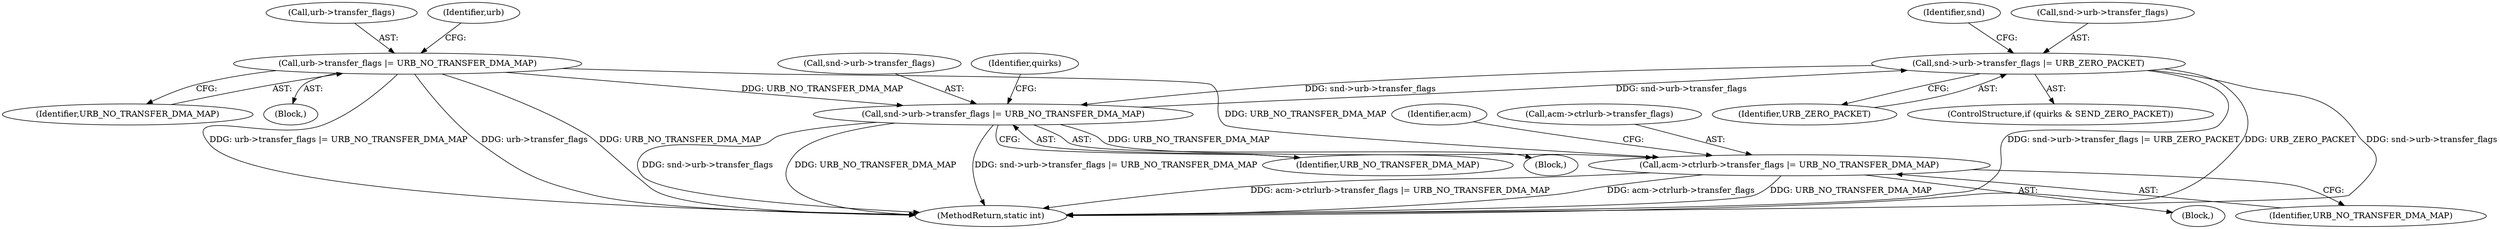 digraph "0_linux_8835ba4a39cf53f705417b3b3a94eb067673f2c9@pointer" {
"1001247" [label="(Call,snd->urb->transfer_flags |= URB_ZERO_PACKET)"];
"1001236" [label="(Call,snd->urb->transfer_flags |= URB_NO_TRANSFER_DMA_MAP)"];
"1001247" [label="(Call,snd->urb->transfer_flags |= URB_ZERO_PACKET)"];
"1001097" [label="(Call,urb->transfer_flags |= URB_NO_TRANSFER_DMA_MAP)"];
"1001417" [label="(Call,acm->ctrlurb->transfer_flags |= URB_NO_TRANSFER_DMA_MAP)"];
"1001427" [label="(Identifier,acm)"];
"1001237" [label="(Call,snd->urb->transfer_flags)"];
"1001256" [label="(Identifier,snd)"];
"1001417" [label="(Call,acm->ctrlurb->transfer_flags |= URB_NO_TRANSFER_DMA_MAP)"];
"1000122" [label="(Block,)"];
"1001098" [label="(Call,urb->transfer_flags)"];
"1001173" [label="(Block,)"];
"1001418" [label="(Call,acm->ctrlurb->transfer_flags)"];
"1001423" [label="(Identifier,URB_NO_TRANSFER_DMA_MAP)"];
"1001097" [label="(Call,urb->transfer_flags |= URB_NO_TRANSFER_DMA_MAP)"];
"1001253" [label="(Identifier,URB_ZERO_PACKET)"];
"1001101" [label="(Identifier,URB_NO_TRANSFER_DMA_MAP)"];
"1001243" [label="(ControlStructure,if (quirks & SEND_ZERO_PACKET))"];
"1001242" [label="(Identifier,URB_NO_TRANSFER_DMA_MAP)"];
"1001047" [label="(Block,)"];
"1001236" [label="(Call,snd->urb->transfer_flags |= URB_NO_TRANSFER_DMA_MAP)"];
"1001247" [label="(Call,snd->urb->transfer_flags |= URB_ZERO_PACKET)"];
"1001245" [label="(Identifier,quirks)"];
"1001248" [label="(Call,snd->urb->transfer_flags)"];
"1001104" [label="(Identifier,urb)"];
"1001615" [label="(MethodReturn,static int)"];
"1001247" -> "1001243"  [label="AST: "];
"1001247" -> "1001253"  [label="CFG: "];
"1001248" -> "1001247"  [label="AST: "];
"1001253" -> "1001247"  [label="AST: "];
"1001256" -> "1001247"  [label="CFG: "];
"1001247" -> "1001615"  [label="DDG: snd->urb->transfer_flags |= URB_ZERO_PACKET"];
"1001247" -> "1001615"  [label="DDG: URB_ZERO_PACKET"];
"1001247" -> "1001615"  [label="DDG: snd->urb->transfer_flags"];
"1001247" -> "1001236"  [label="DDG: snd->urb->transfer_flags"];
"1001236" -> "1001247"  [label="DDG: snd->urb->transfer_flags"];
"1001236" -> "1001173"  [label="AST: "];
"1001236" -> "1001242"  [label="CFG: "];
"1001237" -> "1001236"  [label="AST: "];
"1001242" -> "1001236"  [label="AST: "];
"1001245" -> "1001236"  [label="CFG: "];
"1001236" -> "1001615"  [label="DDG: snd->urb->transfer_flags"];
"1001236" -> "1001615"  [label="DDG: URB_NO_TRANSFER_DMA_MAP"];
"1001236" -> "1001615"  [label="DDG: snd->urb->transfer_flags |= URB_NO_TRANSFER_DMA_MAP"];
"1001097" -> "1001236"  [label="DDG: URB_NO_TRANSFER_DMA_MAP"];
"1001236" -> "1001417"  [label="DDG: URB_NO_TRANSFER_DMA_MAP"];
"1001097" -> "1001047"  [label="AST: "];
"1001097" -> "1001101"  [label="CFG: "];
"1001098" -> "1001097"  [label="AST: "];
"1001101" -> "1001097"  [label="AST: "];
"1001104" -> "1001097"  [label="CFG: "];
"1001097" -> "1001615"  [label="DDG: urb->transfer_flags |= URB_NO_TRANSFER_DMA_MAP"];
"1001097" -> "1001615"  [label="DDG: urb->transfer_flags"];
"1001097" -> "1001615"  [label="DDG: URB_NO_TRANSFER_DMA_MAP"];
"1001097" -> "1001417"  [label="DDG: URB_NO_TRANSFER_DMA_MAP"];
"1001417" -> "1000122"  [label="AST: "];
"1001417" -> "1001423"  [label="CFG: "];
"1001418" -> "1001417"  [label="AST: "];
"1001423" -> "1001417"  [label="AST: "];
"1001427" -> "1001417"  [label="CFG: "];
"1001417" -> "1001615"  [label="DDG: acm->ctrlurb->transfer_flags |= URB_NO_TRANSFER_DMA_MAP"];
"1001417" -> "1001615"  [label="DDG: acm->ctrlurb->transfer_flags"];
"1001417" -> "1001615"  [label="DDG: URB_NO_TRANSFER_DMA_MAP"];
}

